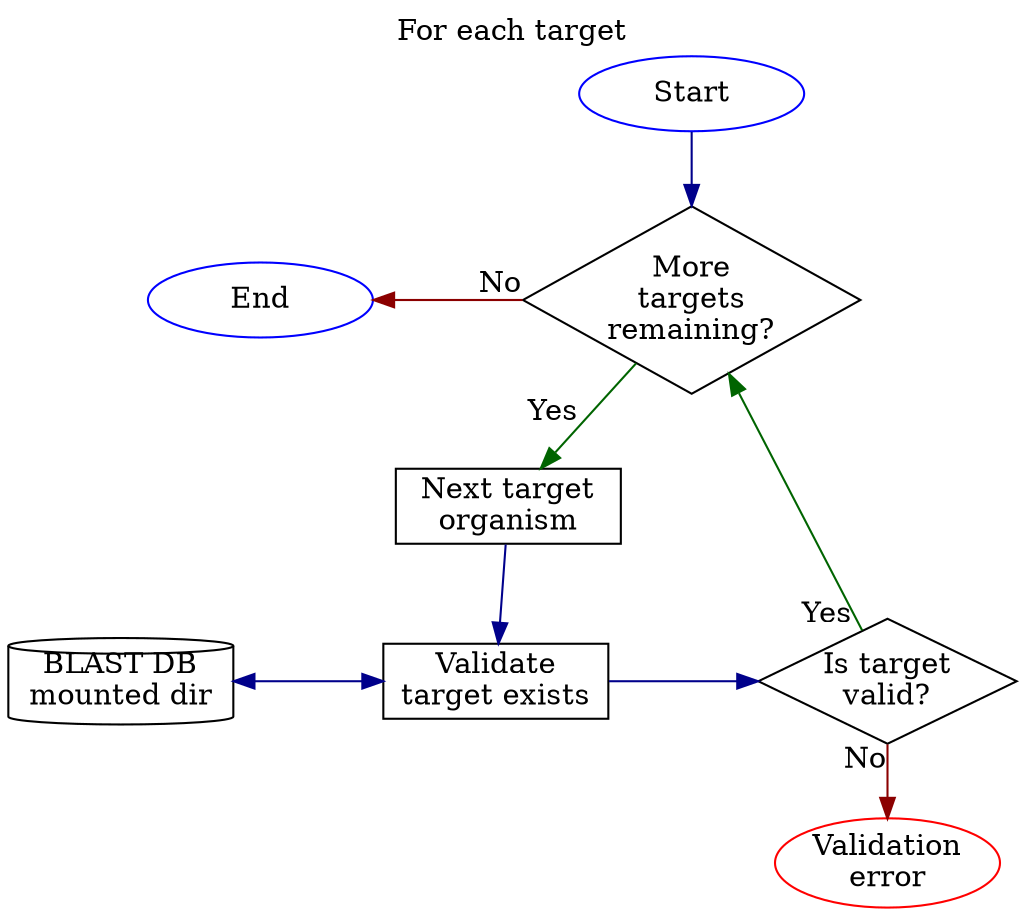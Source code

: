 digraph {
  graph [nodesep=1]
  node  [margin=0, shape=rect, width=1.5]
  edge  [color=darkblue]

  //
  // Nodes
  //

  Start [shape=oval, color=blue]
  End   [shape=oval, color=blue]
  Error [label="Validation\nerror", shape=oval, color=red]

  MoreTargetsRemaining [label="More\ntargets\nremaining?", shape=diamond]
  NextTargetOrg        [label="Next target\norganism"]
  ValidateTarget       [label="Validate\ntarget exists"]
  IsTargetValid        [label="Is target\nvalid?", shape=diamond]
  BlastDBFS            [label="BLAST DB\nmounted dir", shape=cylinder]

  //
  // Edges
  //

  Start                -> MoreTargetsRemaining
  End                  -> MoreTargetsRemaining [headlabel="No", dir=back, color=darkred]
  MoreTargetsRemaining -> NextTargetOrg        [taillabel="\nYes      ", color=darkgreen]
  NextTargetOrg        -> ValidateTarget
  BlastDBFS            -> ValidateTarget       [dir=both]
  ValidateTarget       -> IsTargetValid
  IsTargetValid        -> Error                [taillabel="No", color=darkred]
  IsTargetValid        -> MoreTargetsRemaining [taillabel="Yes ", color=darkgreen]

  //
  // Formatting
  //
  {
    rank=same
    End
    MoreTargetsRemaining
  }
  {
    rank=same
    BlastDBFS
    ValidateTarget
    IsTargetValid
  }

  label="For each target"
  labelloc="t"
}